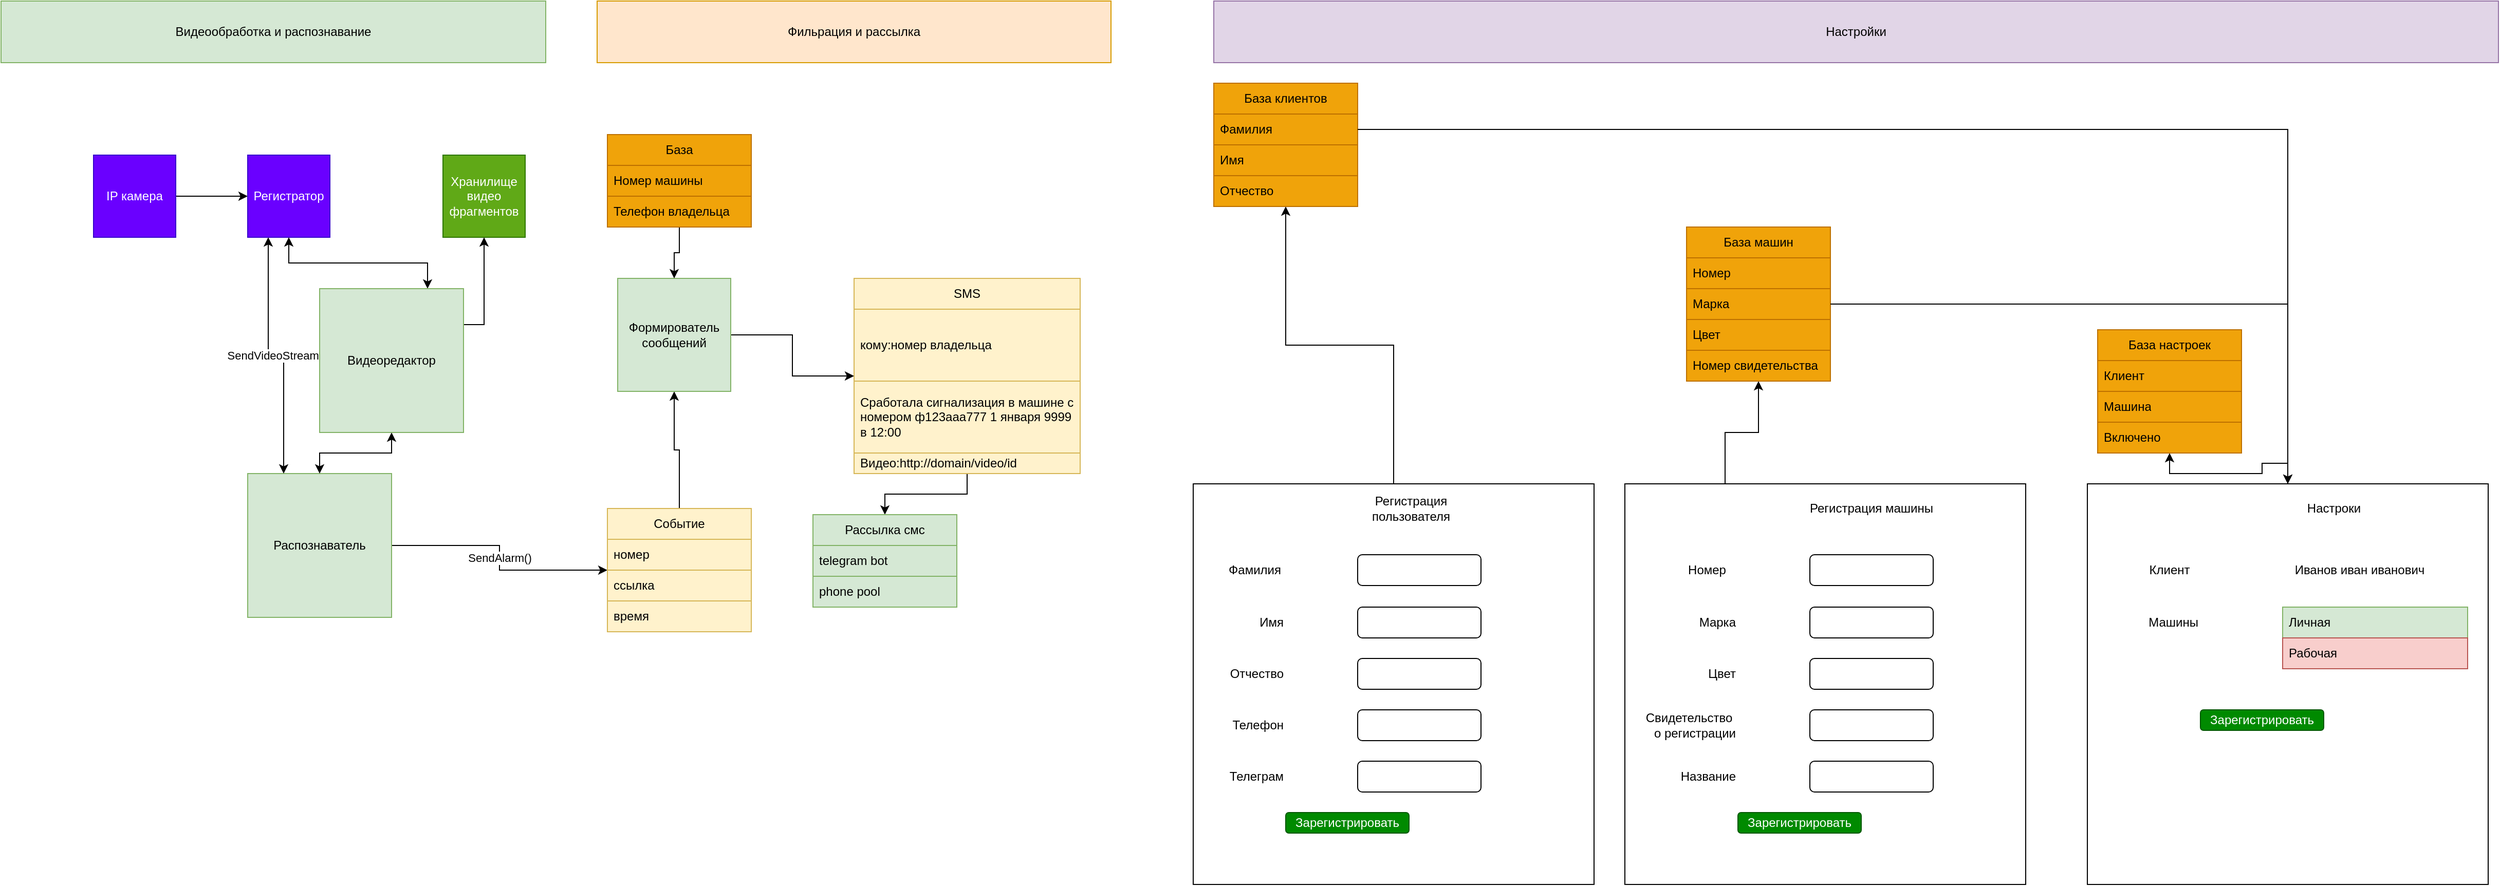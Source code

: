 <mxfile version="24.7.17">
  <diagram name="Страница — 1" id="e06xxiYsBfUZjGH8ct4W">
    <mxGraphModel dx="1114" dy="1627" grid="1" gridSize="10" guides="1" tooltips="1" connect="1" arrows="1" fold="1" page="1" pageScale="1" pageWidth="1169" pageHeight="827" math="0" shadow="0">
      <root>
        <mxCell id="0" />
        <mxCell id="1" parent="0" />
        <mxCell id="0XxdWfRPqFoR0b925Rf4-28" value="SendAlarm()" style="edgeStyle=orthogonalEdgeStyle;rounded=0;orthogonalLoop=1;jettySize=auto;html=1;" parent="1" source="0XxdWfRPqFoR0b925Rf4-1" target="0XxdWfRPqFoR0b925Rf4-23" edge="1">
          <mxGeometry relative="1" as="geometry" />
        </mxCell>
        <mxCell id="0XxdWfRPqFoR0b925Rf4-1" value="Распознаватель" style="whiteSpace=wrap;html=1;aspect=fixed;fillColor=#d5e8d4;strokeColor=#82b366;" parent="1" vertex="1">
          <mxGeometry x="300" y="380" width="140" height="140" as="geometry" />
        </mxCell>
        <mxCell id="0XxdWfRPqFoR0b925Rf4-27" style="edgeStyle=orthogonalEdgeStyle;rounded=0;orthogonalLoop=1;jettySize=auto;html=1;" parent="1" source="0XxdWfRPqFoR0b925Rf4-4" target="0XxdWfRPqFoR0b925Rf4-8" edge="1">
          <mxGeometry relative="1" as="geometry" />
        </mxCell>
        <mxCell id="0XxdWfRPqFoR0b925Rf4-4" value="SMS" style="swimlane;fontStyle=0;childLayout=stackLayout;horizontal=1;startSize=30;horizontalStack=0;resizeParent=1;resizeParentMax=0;resizeLast=0;collapsible=1;marginBottom=0;whiteSpace=wrap;html=1;fillColor=#fff2cc;strokeColor=#d6b656;" parent="1" vertex="1">
          <mxGeometry x="890" y="190" width="220" height="190" as="geometry" />
        </mxCell>
        <mxCell id="0XxdWfRPqFoR0b925Rf4-42" value="кому:номер владельца" style="text;strokeColor=#d6b656;fillColor=#fff2cc;align=left;verticalAlign=middle;spacingLeft=4;spacingRight=4;overflow=hidden;points=[[0,0.5],[1,0.5]];portConstraint=eastwest;rotatable=0;whiteSpace=wrap;html=1;" parent="0XxdWfRPqFoR0b925Rf4-4" vertex="1">
          <mxGeometry y="30" width="220" height="70" as="geometry" />
        </mxCell>
        <mxCell id="0XxdWfRPqFoR0b925Rf4-5" value="Сработала сигнализация в машине с номером ф123aaa777 1 января 9999 в 12:00" style="text;strokeColor=#d6b656;fillColor=#fff2cc;align=left;verticalAlign=middle;spacingLeft=4;spacingRight=4;overflow=hidden;points=[[0,0.5],[1,0.5]];portConstraint=eastwest;rotatable=0;whiteSpace=wrap;html=1;" parent="0XxdWfRPqFoR0b925Rf4-4" vertex="1">
          <mxGeometry y="100" width="220" height="70" as="geometry" />
        </mxCell>
        <mxCell id="0XxdWfRPqFoR0b925Rf4-6" value="Видео:http://domain/video/id" style="text;strokeColor=#d6b656;fillColor=#fff2cc;align=left;verticalAlign=middle;spacingLeft=4;spacingRight=4;overflow=hidden;points=[[0,0.5],[1,0.5]];portConstraint=eastwest;rotatable=0;whiteSpace=wrap;html=1;" parent="0XxdWfRPqFoR0b925Rf4-4" vertex="1">
          <mxGeometry y="170" width="220" height="20" as="geometry" />
        </mxCell>
        <mxCell id="0XxdWfRPqFoR0b925Rf4-8" value="Рассылка смс" style="swimlane;fontStyle=0;childLayout=stackLayout;horizontal=1;startSize=30;horizontalStack=0;resizeParent=1;resizeParentMax=0;resizeLast=0;collapsible=1;marginBottom=0;whiteSpace=wrap;html=1;fillColor=#d5e8d4;strokeColor=#82b366;" parent="1" vertex="1">
          <mxGeometry x="850" y="420" width="140" height="90" as="geometry" />
        </mxCell>
        <mxCell id="0XxdWfRPqFoR0b925Rf4-9" value="telegram bot" style="text;strokeColor=#82b366;fillColor=#d5e8d4;align=left;verticalAlign=middle;spacingLeft=4;spacingRight=4;overflow=hidden;points=[[0,0.5],[1,0.5]];portConstraint=eastwest;rotatable=0;whiteSpace=wrap;html=1;" parent="0XxdWfRPqFoR0b925Rf4-8" vertex="1">
          <mxGeometry y="30" width="140" height="30" as="geometry" />
        </mxCell>
        <mxCell id="0XxdWfRPqFoR0b925Rf4-10" value="phone pool" style="text;strokeColor=#82b366;fillColor=#d5e8d4;align=left;verticalAlign=middle;spacingLeft=4;spacingRight=4;overflow=hidden;points=[[0,0.5],[1,0.5]];portConstraint=eastwest;rotatable=0;whiteSpace=wrap;html=1;" parent="0XxdWfRPqFoR0b925Rf4-8" vertex="1">
          <mxGeometry y="60" width="140" height="30" as="geometry" />
        </mxCell>
        <mxCell id="0XxdWfRPqFoR0b925Rf4-18" style="edgeStyle=orthogonalEdgeStyle;rounded=0;orthogonalLoop=1;jettySize=auto;html=1;" parent="1" source="0XxdWfRPqFoR0b925Rf4-12" target="0XxdWfRPqFoR0b925Rf4-13" edge="1">
          <mxGeometry relative="1" as="geometry" />
        </mxCell>
        <mxCell id="0XxdWfRPqFoR0b925Rf4-12" value="IP камера" style="whiteSpace=wrap;html=1;aspect=fixed;fillColor=#6a00ff;fontColor=#ffffff;strokeColor=#3700CC;" parent="1" vertex="1">
          <mxGeometry x="150" y="70" width="80" height="80" as="geometry" />
        </mxCell>
        <mxCell id="0XxdWfRPqFoR0b925Rf4-34" value="SendVideoStream()" style="edgeStyle=orthogonalEdgeStyle;rounded=0;orthogonalLoop=1;jettySize=auto;html=1;exitX=0.25;exitY=1;exitDx=0;exitDy=0;entryX=0.25;entryY=0;entryDx=0;entryDy=0;startArrow=classic;startFill=1;" parent="1" source="0XxdWfRPqFoR0b925Rf4-13" target="0XxdWfRPqFoR0b925Rf4-1" edge="1">
          <mxGeometry relative="1" as="geometry" />
        </mxCell>
        <mxCell id="0XxdWfRPqFoR0b925Rf4-13" value="Регистратор" style="whiteSpace=wrap;html=1;aspect=fixed;fillColor=#6a00ff;fontColor=#ffffff;strokeColor=#3700CC;" parent="1" vertex="1">
          <mxGeometry x="300" y="70" width="80" height="80" as="geometry" />
        </mxCell>
        <mxCell id="0XxdWfRPqFoR0b925Rf4-14" value="Хранилище видео фрагментов" style="whiteSpace=wrap;html=1;aspect=fixed;fillColor=#60a917;fontColor=#ffffff;strokeColor=#2D7600;" parent="1" vertex="1">
          <mxGeometry x="490" y="70" width="80" height="80" as="geometry" />
        </mxCell>
        <mxCell id="0XxdWfRPqFoR0b925Rf4-17" style="edgeStyle=orthogonalEdgeStyle;rounded=0;orthogonalLoop=1;jettySize=auto;html=1;exitX=0.75;exitY=0;exitDx=0;exitDy=0;startArrow=classic;startFill=1;" parent="1" source="0XxdWfRPqFoR0b925Rf4-15" target="0XxdWfRPqFoR0b925Rf4-13" edge="1">
          <mxGeometry relative="1" as="geometry" />
        </mxCell>
        <mxCell id="0XxdWfRPqFoR0b925Rf4-20" style="edgeStyle=orthogonalEdgeStyle;rounded=0;orthogonalLoop=1;jettySize=auto;html=1;startArrow=classic;startFill=1;" parent="1" source="0XxdWfRPqFoR0b925Rf4-15" target="0XxdWfRPqFoR0b925Rf4-1" edge="1">
          <mxGeometry relative="1" as="geometry" />
        </mxCell>
        <mxCell id="0XxdWfRPqFoR0b925Rf4-21" style="edgeStyle=orthogonalEdgeStyle;rounded=0;orthogonalLoop=1;jettySize=auto;html=1;exitX=1;exitY=0.25;exitDx=0;exitDy=0;" parent="1" source="0XxdWfRPqFoR0b925Rf4-15" target="0XxdWfRPqFoR0b925Rf4-14" edge="1">
          <mxGeometry relative="1" as="geometry" />
        </mxCell>
        <mxCell id="0XxdWfRPqFoR0b925Rf4-15" value="Видеоредактор" style="whiteSpace=wrap;html=1;aspect=fixed;fillColor=#d5e8d4;strokeColor=#82b366;" parent="1" vertex="1">
          <mxGeometry x="370" y="200" width="140" height="140" as="geometry" />
        </mxCell>
        <mxCell id="0XxdWfRPqFoR0b925Rf4-31" style="edgeStyle=orthogonalEdgeStyle;rounded=0;orthogonalLoop=1;jettySize=auto;html=1;" parent="1" source="0XxdWfRPqFoR0b925Rf4-23" target="0XxdWfRPqFoR0b925Rf4-30" edge="1">
          <mxGeometry relative="1" as="geometry" />
        </mxCell>
        <mxCell id="0XxdWfRPqFoR0b925Rf4-23" value="Событие" style="swimlane;fontStyle=0;childLayout=stackLayout;horizontal=1;startSize=30;horizontalStack=0;resizeParent=1;resizeParentMax=0;resizeLast=0;collapsible=1;marginBottom=0;whiteSpace=wrap;html=1;fillColor=#fff2cc;strokeColor=#d6b656;" parent="1" vertex="1">
          <mxGeometry x="650" y="414" width="140" height="120" as="geometry" />
        </mxCell>
        <mxCell id="0XxdWfRPqFoR0b925Rf4-24" value="номер" style="text;strokeColor=#d6b656;fillColor=#fff2cc;align=left;verticalAlign=middle;spacingLeft=4;spacingRight=4;overflow=hidden;points=[[0,0.5],[1,0.5]];portConstraint=eastwest;rotatable=0;whiteSpace=wrap;html=1;" parent="0XxdWfRPqFoR0b925Rf4-23" vertex="1">
          <mxGeometry y="30" width="140" height="30" as="geometry" />
        </mxCell>
        <mxCell id="0XxdWfRPqFoR0b925Rf4-25" value="ссылка" style="text;strokeColor=#d6b656;fillColor=#fff2cc;align=left;verticalAlign=middle;spacingLeft=4;spacingRight=4;overflow=hidden;points=[[0,0.5],[1,0.5]];portConstraint=eastwest;rotatable=0;whiteSpace=wrap;html=1;" parent="0XxdWfRPqFoR0b925Rf4-23" vertex="1">
          <mxGeometry y="60" width="140" height="30" as="geometry" />
        </mxCell>
        <mxCell id="0XxdWfRPqFoR0b925Rf4-26" value="время" style="text;strokeColor=#d6b656;fillColor=#fff2cc;align=left;verticalAlign=middle;spacingLeft=4;spacingRight=4;overflow=hidden;points=[[0,0.5],[1,0.5]];portConstraint=eastwest;rotatable=0;whiteSpace=wrap;html=1;" parent="0XxdWfRPqFoR0b925Rf4-23" vertex="1">
          <mxGeometry y="90" width="140" height="30" as="geometry" />
        </mxCell>
        <mxCell id="0XxdWfRPqFoR0b925Rf4-32" style="edgeStyle=orthogonalEdgeStyle;rounded=0;orthogonalLoop=1;jettySize=auto;html=1;" parent="1" source="0XxdWfRPqFoR0b925Rf4-30" target="0XxdWfRPqFoR0b925Rf4-4" edge="1">
          <mxGeometry relative="1" as="geometry" />
        </mxCell>
        <mxCell id="0XxdWfRPqFoR0b925Rf4-30" value="Формирователь сообщений" style="whiteSpace=wrap;html=1;aspect=fixed;fillColor=#d5e8d4;strokeColor=#82b366;" parent="1" vertex="1">
          <mxGeometry x="660" y="190" width="110" height="110" as="geometry" />
        </mxCell>
        <mxCell id="0XxdWfRPqFoR0b925Rf4-41" style="edgeStyle=orthogonalEdgeStyle;rounded=0;orthogonalLoop=1;jettySize=auto;html=1;" parent="1" source="0XxdWfRPqFoR0b925Rf4-36" target="0XxdWfRPqFoR0b925Rf4-30" edge="1">
          <mxGeometry relative="1" as="geometry" />
        </mxCell>
        <mxCell id="0XxdWfRPqFoR0b925Rf4-36" value="База" style="swimlane;fontStyle=0;childLayout=stackLayout;horizontal=1;startSize=30;horizontalStack=0;resizeParent=1;resizeParentMax=0;resizeLast=0;collapsible=1;marginBottom=0;whiteSpace=wrap;html=1;fillColor=#f0a30a;strokeColor=#BD7000;fontColor=#000000;" parent="1" vertex="1">
          <mxGeometry x="650" y="50" width="140" height="90" as="geometry" />
        </mxCell>
        <mxCell id="0XxdWfRPqFoR0b925Rf4-37" value="Номер машины" style="text;strokeColor=#BD7000;fillColor=#f0a30a;align=left;verticalAlign=middle;spacingLeft=4;spacingRight=4;overflow=hidden;points=[[0,0.5],[1,0.5]];portConstraint=eastwest;rotatable=0;whiteSpace=wrap;html=1;fontColor=#000000;" parent="0XxdWfRPqFoR0b925Rf4-36" vertex="1">
          <mxGeometry y="30" width="140" height="30" as="geometry" />
        </mxCell>
        <mxCell id="0XxdWfRPqFoR0b925Rf4-38" value="Телефон владельца" style="text;strokeColor=#BD7000;fillColor=#f0a30a;align=left;verticalAlign=middle;spacingLeft=4;spacingRight=4;overflow=hidden;points=[[0,0.5],[1,0.5]];portConstraint=eastwest;rotatable=0;whiteSpace=wrap;html=1;fontColor=#000000;" parent="0XxdWfRPqFoR0b925Rf4-36" vertex="1">
          <mxGeometry y="60" width="140" height="30" as="geometry" />
        </mxCell>
        <mxCell id="0XxdWfRPqFoR0b925Rf4-43" value="Видеообработка и распознавание" style="rounded=0;whiteSpace=wrap;html=1;fillColor=#d5e8d4;strokeColor=#82b366;" parent="1" vertex="1">
          <mxGeometry x="60" y="-80" width="530" height="60" as="geometry" />
        </mxCell>
        <mxCell id="0XxdWfRPqFoR0b925Rf4-44" value="Фильрация и рассылка" style="rounded=0;whiteSpace=wrap;html=1;fillColor=#ffe6cc;strokeColor=#d79b00;" parent="1" vertex="1">
          <mxGeometry x="640" y="-80" width="500" height="60" as="geometry" />
        </mxCell>
        <mxCell id="0XxdWfRPqFoR0b925Rf4-87" style="edgeStyle=orthogonalEdgeStyle;rounded=0;orthogonalLoop=1;jettySize=auto;html=1;startArrow=classic;startFill=1;endArrow=none;endFill=0;" parent="1" source="0XxdWfRPqFoR0b925Rf4-45" target="0XxdWfRPqFoR0b925Rf4-57" edge="1">
          <mxGeometry relative="1" as="geometry" />
        </mxCell>
        <mxCell id="0XxdWfRPqFoR0b925Rf4-45" value="База клиентов" style="swimlane;fontStyle=0;childLayout=stackLayout;horizontal=1;startSize=30;horizontalStack=0;resizeParent=1;resizeParentMax=0;resizeLast=0;collapsible=1;marginBottom=0;whiteSpace=wrap;html=1;fillColor=#f0a30a;fontColor=#000000;strokeColor=#BD7000;" parent="1" vertex="1">
          <mxGeometry x="1240" width="140" height="120" as="geometry" />
        </mxCell>
        <mxCell id="0XxdWfRPqFoR0b925Rf4-46" value="Фамилия" style="text;strokeColor=#BD7000;fillColor=#f0a30a;align=left;verticalAlign=middle;spacingLeft=4;spacingRight=4;overflow=hidden;points=[[0,0.5],[1,0.5]];portConstraint=eastwest;rotatable=0;whiteSpace=wrap;html=1;fontColor=#000000;" parent="0XxdWfRPqFoR0b925Rf4-45" vertex="1">
          <mxGeometry y="30" width="140" height="30" as="geometry" />
        </mxCell>
        <mxCell id="0XxdWfRPqFoR0b925Rf4-47" value="Имя" style="text;strokeColor=#BD7000;fillColor=#f0a30a;align=left;verticalAlign=middle;spacingLeft=4;spacingRight=4;overflow=hidden;points=[[0,0.5],[1,0.5]];portConstraint=eastwest;rotatable=0;whiteSpace=wrap;html=1;fontColor=#000000;" parent="0XxdWfRPqFoR0b925Rf4-45" vertex="1">
          <mxGeometry y="60" width="140" height="30" as="geometry" />
        </mxCell>
        <mxCell id="0XxdWfRPqFoR0b925Rf4-48" value="Отчество" style="text;strokeColor=#BD7000;fillColor=#f0a30a;align=left;verticalAlign=middle;spacingLeft=4;spacingRight=4;overflow=hidden;points=[[0,0.5],[1,0.5]];portConstraint=eastwest;rotatable=0;whiteSpace=wrap;html=1;fontColor=#000000;" parent="0XxdWfRPqFoR0b925Rf4-45" vertex="1">
          <mxGeometry y="90" width="140" height="30" as="geometry" />
        </mxCell>
        <mxCell id="0XxdWfRPqFoR0b925Rf4-88" style="edgeStyle=orthogonalEdgeStyle;rounded=0;orthogonalLoop=1;jettySize=auto;html=1;entryX=0.25;entryY=0;entryDx=0;entryDy=0;endArrow=none;endFill=0;startArrow=classic;startFill=1;" parent="1" source="0XxdWfRPqFoR0b925Rf4-49" target="0XxdWfRPqFoR0b925Rf4-72" edge="1">
          <mxGeometry relative="1" as="geometry" />
        </mxCell>
        <mxCell id="0XxdWfRPqFoR0b925Rf4-49" value="База машин" style="swimlane;fontStyle=0;childLayout=stackLayout;horizontal=1;startSize=30;horizontalStack=0;resizeParent=1;resizeParentMax=0;resizeLast=0;collapsible=1;marginBottom=0;whiteSpace=wrap;html=1;fillColor=#f0a30a;fontColor=#000000;strokeColor=#BD7000;" parent="1" vertex="1">
          <mxGeometry x="1700" y="140" width="140" height="150" as="geometry" />
        </mxCell>
        <mxCell id="0XxdWfRPqFoR0b925Rf4-50" value="Номер" style="text;strokeColor=#BD7000;fillColor=#f0a30a;align=left;verticalAlign=middle;spacingLeft=4;spacingRight=4;overflow=hidden;points=[[0,0.5],[1,0.5]];portConstraint=eastwest;rotatable=0;whiteSpace=wrap;html=1;fontColor=#000000;" parent="0XxdWfRPqFoR0b925Rf4-49" vertex="1">
          <mxGeometry y="30" width="140" height="30" as="geometry" />
        </mxCell>
        <mxCell id="0XxdWfRPqFoR0b925Rf4-51" value="Марка" style="text;strokeColor=#BD7000;fillColor=#f0a30a;align=left;verticalAlign=middle;spacingLeft=4;spacingRight=4;overflow=hidden;points=[[0,0.5],[1,0.5]];portConstraint=eastwest;rotatable=0;whiteSpace=wrap;html=1;fontColor=#000000;" parent="0XxdWfRPqFoR0b925Rf4-49" vertex="1">
          <mxGeometry y="60" width="140" height="30" as="geometry" />
        </mxCell>
        <mxCell id="0XxdWfRPqFoR0b925Rf4-52" value="Цвет" style="text;strokeColor=#BD7000;fillColor=#f0a30a;align=left;verticalAlign=middle;spacingLeft=4;spacingRight=4;overflow=hidden;points=[[0,0.5],[1,0.5]];portConstraint=eastwest;rotatable=0;whiteSpace=wrap;html=1;fontColor=#000000;" parent="0XxdWfRPqFoR0b925Rf4-49" vertex="1">
          <mxGeometry y="90" width="140" height="30" as="geometry" />
        </mxCell>
        <mxCell id="0XxdWfRPqFoR0b925Rf4-85" value="Номер свидетельства" style="text;strokeColor=#BD7000;fillColor=#f0a30a;align=left;verticalAlign=middle;spacingLeft=4;spacingRight=4;overflow=hidden;points=[[0,0.5],[1,0.5]];portConstraint=eastwest;rotatable=0;whiteSpace=wrap;html=1;fontColor=#000000;" parent="0XxdWfRPqFoR0b925Rf4-49" vertex="1">
          <mxGeometry y="120" width="140" height="30" as="geometry" />
        </mxCell>
        <mxCell id="0XxdWfRPqFoR0b925Rf4-111" style="edgeStyle=orthogonalEdgeStyle;rounded=0;orthogonalLoop=1;jettySize=auto;html=1;startArrow=classic;startFill=1;endArrow=none;endFill=0;" parent="1" source="0XxdWfRPqFoR0b925Rf4-53" target="0XxdWfRPqFoR0b925Rf4-89" edge="1">
          <mxGeometry relative="1" as="geometry" />
        </mxCell>
        <mxCell id="0XxdWfRPqFoR0b925Rf4-53" value="База настроек" style="swimlane;fontStyle=0;childLayout=stackLayout;horizontal=1;startSize=30;horizontalStack=0;resizeParent=1;resizeParentMax=0;resizeLast=0;collapsible=1;marginBottom=0;whiteSpace=wrap;html=1;fillColor=#f0a30a;fontColor=#000000;strokeColor=#BD7000;" parent="1" vertex="1">
          <mxGeometry x="2100" y="240" width="140" height="120" as="geometry" />
        </mxCell>
        <mxCell id="0XxdWfRPqFoR0b925Rf4-54" value="Клиент" style="text;strokeColor=#BD7000;fillColor=#f0a30a;align=left;verticalAlign=middle;spacingLeft=4;spacingRight=4;overflow=hidden;points=[[0,0.5],[1,0.5]];portConstraint=eastwest;rotatable=0;whiteSpace=wrap;html=1;fontColor=#000000;" parent="0XxdWfRPqFoR0b925Rf4-53" vertex="1">
          <mxGeometry y="30" width="140" height="30" as="geometry" />
        </mxCell>
        <mxCell id="0XxdWfRPqFoR0b925Rf4-55" value="Машина" style="text;strokeColor=#BD7000;fillColor=#f0a30a;align=left;verticalAlign=middle;spacingLeft=4;spacingRight=4;overflow=hidden;points=[[0,0.5],[1,0.5]];portConstraint=eastwest;rotatable=0;whiteSpace=wrap;html=1;fontColor=#000000;" parent="0XxdWfRPqFoR0b925Rf4-53" vertex="1">
          <mxGeometry y="60" width="140" height="30" as="geometry" />
        </mxCell>
        <mxCell id="0XxdWfRPqFoR0b925Rf4-56" value="Включено" style="text;strokeColor=#BD7000;fillColor=#f0a30a;align=left;verticalAlign=middle;spacingLeft=4;spacingRight=4;overflow=hidden;points=[[0,0.5],[1,0.5]];portConstraint=eastwest;rotatable=0;whiteSpace=wrap;html=1;fontColor=#000000;" parent="0XxdWfRPqFoR0b925Rf4-53" vertex="1">
          <mxGeometry y="90" width="140" height="30" as="geometry" />
        </mxCell>
        <mxCell id="0XxdWfRPqFoR0b925Rf4-57" value="" style="whiteSpace=wrap;html=1;aspect=fixed;" parent="1" vertex="1">
          <mxGeometry x="1220" y="390" width="390" height="390" as="geometry" />
        </mxCell>
        <mxCell id="0XxdWfRPqFoR0b925Rf4-58" value="Регистрация пользователя" style="text;html=1;align=center;verticalAlign=middle;whiteSpace=wrap;rounded=0;" parent="1" vertex="1">
          <mxGeometry x="1374" y="399" width="116" height="30" as="geometry" />
        </mxCell>
        <mxCell id="0XxdWfRPqFoR0b925Rf4-59" value="" style="rounded=1;whiteSpace=wrap;html=1;" parent="1" vertex="1">
          <mxGeometry x="1380" y="459" width="120" height="30" as="geometry" />
        </mxCell>
        <mxCell id="0XxdWfRPqFoR0b925Rf4-60" value="" style="rounded=1;whiteSpace=wrap;html=1;" parent="1" vertex="1">
          <mxGeometry x="1380" y="510" width="120" height="30" as="geometry" />
        </mxCell>
        <mxCell id="0XxdWfRPqFoR0b925Rf4-61" value="" style="rounded=1;whiteSpace=wrap;html=1;" parent="1" vertex="1">
          <mxGeometry x="1380" y="560" width="120" height="30" as="geometry" />
        </mxCell>
        <mxCell id="0XxdWfRPqFoR0b925Rf4-62" value="Фамилия&lt;span style=&quot;color: rgba(0, 0, 0, 0); font-family: monospace; font-size: 0px; text-align: start; text-wrap: nowrap;&quot;&gt;%3CmxGraphModel%3E%3Croot%3E%3CmxCell%20id%3D%220%22%2F%3E%3CmxCell%20id%3D%221%22%20parent%3D%220%22%2F%3E%3CmxCell%20id%3D%222%22%20value%3D%22%22%20style%3D%22rounded%3D1%3BwhiteSpace%3Dwrap%3Bhtml%3D1%3B%22%20vertex%3D%221%22%20parent%3D%221%22%3E%3CmxGeometry%20x%3D%221380%22%20y%3D%22510%22%20width%3D%22120%22%20height%3D%2230%22%20as%3D%22geometry%22%2F%3E%3C%2FmxCell%3E%3C%2Froot%3E%3C%2FmxGraphModel%3E&lt;/span&gt;" style="text;html=1;align=center;verticalAlign=middle;whiteSpace=wrap;rounded=0;" parent="1" vertex="1">
          <mxGeometry x="1250" y="459" width="60" height="30" as="geometry" />
        </mxCell>
        <mxCell id="0XxdWfRPqFoR0b925Rf4-63" value="Имя" style="text;html=1;align=right;verticalAlign=middle;whiteSpace=wrap;rounded=0;glass=0;" parent="1" vertex="1">
          <mxGeometry x="1250" y="510" width="60" height="30" as="geometry" />
        </mxCell>
        <mxCell id="0XxdWfRPqFoR0b925Rf4-64" value="Отчество" style="text;html=1;align=right;verticalAlign=middle;whiteSpace=wrap;rounded=0;" parent="1" vertex="1">
          <mxGeometry x="1250" y="560" width="60" height="30" as="geometry" />
        </mxCell>
        <mxCell id="0XxdWfRPqFoR0b925Rf4-67" value="" style="rounded=1;whiteSpace=wrap;html=1;" parent="1" vertex="1">
          <mxGeometry x="1380" y="610" width="120" height="30" as="geometry" />
        </mxCell>
        <mxCell id="0XxdWfRPqFoR0b925Rf4-68" value="Телефон" style="text;html=1;align=right;verticalAlign=middle;whiteSpace=wrap;rounded=0;" parent="1" vertex="1">
          <mxGeometry x="1250" y="610" width="60" height="30" as="geometry" />
        </mxCell>
        <mxCell id="0XxdWfRPqFoR0b925Rf4-69" value="" style="rounded=1;whiteSpace=wrap;html=1;" parent="1" vertex="1">
          <mxGeometry x="1380" y="660" width="120" height="30" as="geometry" />
        </mxCell>
        <mxCell id="0XxdWfRPqFoR0b925Rf4-70" value="Телеграм" style="text;html=1;align=right;verticalAlign=middle;whiteSpace=wrap;rounded=0;" parent="1" vertex="1">
          <mxGeometry x="1250" y="660" width="60" height="30" as="geometry" />
        </mxCell>
        <mxCell id="0XxdWfRPqFoR0b925Rf4-71" value="Зарегистрировать" style="rounded=1;whiteSpace=wrap;html=1;fillColor=#008a00;strokeColor=#005700;fontColor=#ffffff;" parent="1" vertex="1">
          <mxGeometry x="1310" y="710" width="120" height="20" as="geometry" />
        </mxCell>
        <mxCell id="0XxdWfRPqFoR0b925Rf4-72" value="" style="whiteSpace=wrap;html=1;aspect=fixed;" parent="1" vertex="1">
          <mxGeometry x="1640" y="390" width="390" height="390" as="geometry" />
        </mxCell>
        <mxCell id="0XxdWfRPqFoR0b925Rf4-73" value="Регистрация машины" style="text;html=1;align=center;verticalAlign=middle;whiteSpace=wrap;rounded=0;" parent="1" vertex="1">
          <mxGeometry x="1810" y="399" width="140" height="30" as="geometry" />
        </mxCell>
        <mxCell id="0XxdWfRPqFoR0b925Rf4-74" value="" style="rounded=1;whiteSpace=wrap;html=1;" parent="1" vertex="1">
          <mxGeometry x="1820" y="459" width="120" height="30" as="geometry" />
        </mxCell>
        <mxCell id="0XxdWfRPqFoR0b925Rf4-75" value="" style="rounded=1;whiteSpace=wrap;html=1;" parent="1" vertex="1">
          <mxGeometry x="1820" y="510" width="120" height="30" as="geometry" />
        </mxCell>
        <mxCell id="0XxdWfRPqFoR0b925Rf4-76" value="" style="rounded=1;whiteSpace=wrap;html=1;" parent="1" vertex="1">
          <mxGeometry x="1820" y="560" width="120" height="30" as="geometry" />
        </mxCell>
        <mxCell id="0XxdWfRPqFoR0b925Rf4-77" value="Номер" style="text;html=1;align=center;verticalAlign=middle;whiteSpace=wrap;rounded=0;" parent="1" vertex="1">
          <mxGeometry x="1690" y="459" width="60" height="30" as="geometry" />
        </mxCell>
        <mxCell id="0XxdWfRPqFoR0b925Rf4-78" value="Марка" style="text;html=1;align=right;verticalAlign=middle;whiteSpace=wrap;rounded=0;glass=0;" parent="1" vertex="1">
          <mxGeometry x="1690" y="510" width="60" height="30" as="geometry" />
        </mxCell>
        <mxCell id="0XxdWfRPqFoR0b925Rf4-79" value="Цвет" style="text;html=1;align=right;verticalAlign=middle;whiteSpace=wrap;rounded=0;" parent="1" vertex="1">
          <mxGeometry x="1690" y="560" width="60" height="30" as="geometry" />
        </mxCell>
        <mxCell id="0XxdWfRPqFoR0b925Rf4-80" value="" style="rounded=1;whiteSpace=wrap;html=1;" parent="1" vertex="1">
          <mxGeometry x="1820" y="610" width="120" height="30" as="geometry" />
        </mxCell>
        <mxCell id="0XxdWfRPqFoR0b925Rf4-81" value="Свидетельство&amp;nbsp; о регистрации" style="text;html=1;align=right;verticalAlign=middle;whiteSpace=wrap;rounded=0;" parent="1" vertex="1">
          <mxGeometry x="1690" y="610" width="60" height="30" as="geometry" />
        </mxCell>
        <mxCell id="0XxdWfRPqFoR0b925Rf4-84" value="Зарегистрировать" style="rounded=1;whiteSpace=wrap;html=1;fillColor=#008a00;strokeColor=#005700;fontColor=#ffffff;" parent="1" vertex="1">
          <mxGeometry x="1750" y="710" width="120" height="20" as="geometry" />
        </mxCell>
        <mxCell id="0XxdWfRPqFoR0b925Rf4-89" value="" style="whiteSpace=wrap;html=1;aspect=fixed;" parent="1" vertex="1">
          <mxGeometry x="2090" y="390" width="390" height="390" as="geometry" />
        </mxCell>
        <mxCell id="0XxdWfRPqFoR0b925Rf4-90" value="Настроки" style="text;html=1;align=center;verticalAlign=middle;whiteSpace=wrap;rounded=0;" parent="1" vertex="1">
          <mxGeometry x="2260" y="399" width="140" height="30" as="geometry" />
        </mxCell>
        <mxCell id="0XxdWfRPqFoR0b925Rf4-94" value="Клиент" style="text;html=1;align=center;verticalAlign=middle;whiteSpace=wrap;rounded=0;" parent="1" vertex="1">
          <mxGeometry x="2140" y="459" width="60" height="30" as="geometry" />
        </mxCell>
        <mxCell id="0XxdWfRPqFoR0b925Rf4-95" value="Машины" style="text;html=1;align=right;verticalAlign=middle;whiteSpace=wrap;rounded=0;glass=0;" parent="1" vertex="1">
          <mxGeometry x="2140" y="510" width="60" height="30" as="geometry" />
        </mxCell>
        <mxCell id="0XxdWfRPqFoR0b925Rf4-99" value="Зарегистрировать" style="rounded=1;whiteSpace=wrap;html=1;fillColor=#008a00;strokeColor=#005700;fontColor=#ffffff;" parent="1" vertex="1">
          <mxGeometry x="2200" y="610" width="120" height="20" as="geometry" />
        </mxCell>
        <mxCell id="0XxdWfRPqFoR0b925Rf4-100" value="Иванов иван иванович" style="text;html=1;align=center;verticalAlign=middle;whiteSpace=wrap;rounded=0;" parent="1" vertex="1">
          <mxGeometry x="2260" y="459" width="190" height="30" as="geometry" />
        </mxCell>
        <mxCell id="0XxdWfRPqFoR0b925Rf4-103" value="" style="swimlane;fontStyle=0;childLayout=stackLayout;horizontal=1;startSize=0;horizontalStack=0;resizeParent=1;resizeParentMax=0;resizeLast=0;collapsible=1;marginBottom=0;whiteSpace=wrap;html=1;" parent="1" vertex="1">
          <mxGeometry x="2280" y="510" width="180" height="60" as="geometry" />
        </mxCell>
        <mxCell id="0XxdWfRPqFoR0b925Rf4-104" value="Личная" style="text;strokeColor=#82b366;fillColor=#d5e8d4;align=left;verticalAlign=middle;spacingLeft=4;spacingRight=4;overflow=hidden;points=[[0,0.5],[1,0.5]];portConstraint=eastwest;rotatable=0;whiteSpace=wrap;html=1;" parent="0XxdWfRPqFoR0b925Rf4-103" vertex="1">
          <mxGeometry width="180" height="30" as="geometry" />
        </mxCell>
        <mxCell id="0XxdWfRPqFoR0b925Rf4-105" value="Рабочая" style="text;strokeColor=#b85450;fillColor=#f8cecc;align=left;verticalAlign=middle;spacingLeft=4;spacingRight=4;overflow=hidden;points=[[0,0.5],[1,0.5]];portConstraint=eastwest;rotatable=0;whiteSpace=wrap;html=1;" parent="0XxdWfRPqFoR0b925Rf4-103" vertex="1">
          <mxGeometry y="30" width="180" height="30" as="geometry" />
        </mxCell>
        <mxCell id="0XxdWfRPqFoR0b925Rf4-109" style="edgeStyle=orthogonalEdgeStyle;rounded=0;orthogonalLoop=1;jettySize=auto;html=1;" parent="1" source="0XxdWfRPqFoR0b925Rf4-51" target="0XxdWfRPqFoR0b925Rf4-89" edge="1">
          <mxGeometry relative="1" as="geometry" />
        </mxCell>
        <mxCell id="0XxdWfRPqFoR0b925Rf4-110" style="edgeStyle=orthogonalEdgeStyle;rounded=0;orthogonalLoop=1;jettySize=auto;html=1;" parent="1" source="0XxdWfRPqFoR0b925Rf4-46" target="0XxdWfRPqFoR0b925Rf4-89" edge="1">
          <mxGeometry relative="1" as="geometry" />
        </mxCell>
        <mxCell id="0XxdWfRPqFoR0b925Rf4-112" value="" style="rounded=1;whiteSpace=wrap;html=1;" parent="1" vertex="1">
          <mxGeometry x="1820" y="660" width="120" height="30" as="geometry" />
        </mxCell>
        <mxCell id="0XxdWfRPqFoR0b925Rf4-113" value="Название" style="text;html=1;align=right;verticalAlign=middle;whiteSpace=wrap;rounded=0;" parent="1" vertex="1">
          <mxGeometry x="1690" y="660" width="60" height="30" as="geometry" />
        </mxCell>
        <mxCell id="0XxdWfRPqFoR0b925Rf4-114" value="Настройки" style="rounded=0;whiteSpace=wrap;html=1;fillColor=#e1d5e7;strokeColor=#9673a6;" parent="1" vertex="1">
          <mxGeometry x="1240" y="-80" width="1250" height="60" as="geometry" />
        </mxCell>
      </root>
    </mxGraphModel>
  </diagram>
</mxfile>
